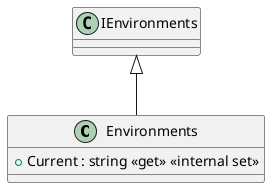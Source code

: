 @startuml
class Environments {
    + Current : string <<get>> <<internal set>>
}
IEnvironments <|-- Environments
@enduml
